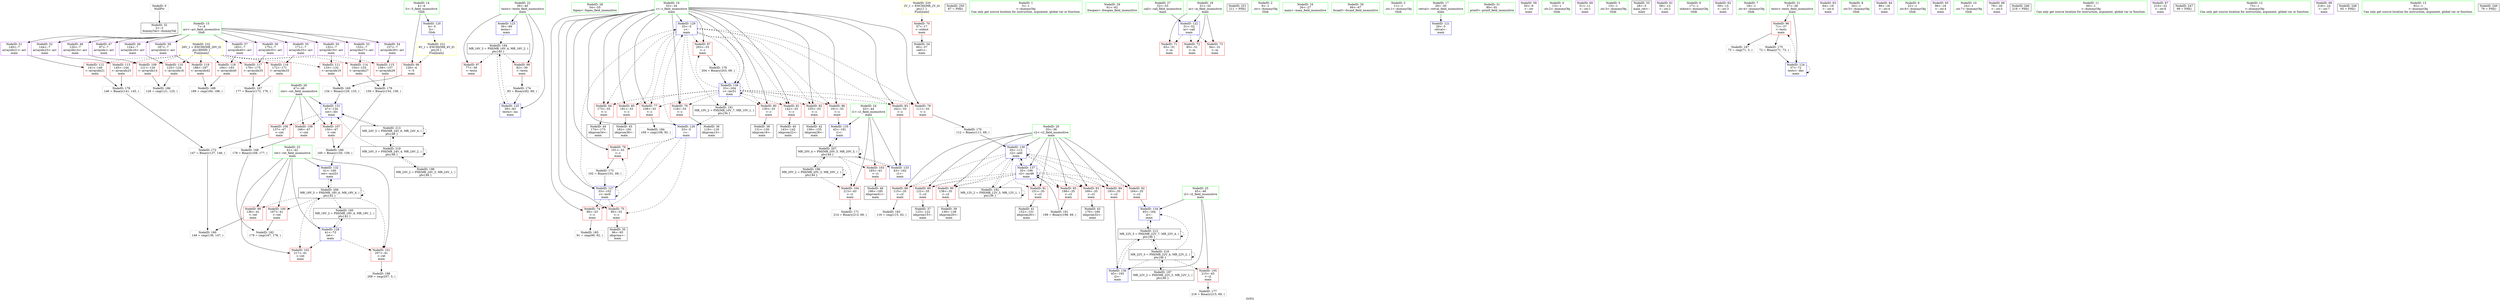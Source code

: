 digraph "SVFG" {
	label="SVFG";

	Node0x56402a0f8790 [shape=record,color=grey,label="{NodeID: 0\nNullPtr}"];
	Node0x56402a0f8790 -> Node0x56402a1190f0[style=solid];
	Node0x56402a123130 [shape=record,color=grey,label="{NodeID: 180\n160 = Binary(150, 159, )\n}"];
	Node0x56402a123130 -> Node0x56402a1202d0[style=solid];
	Node0x56402a119ef0 [shape=record,color=red,label="{NodeID: 97\n77\<--39\n\<--testn\nmain\n}"];
	Node0x56402a1186a0 [shape=record,color=green,label="{NodeID: 14\n4\<--6\nS\<--S_field_insensitive\nGlob }"];
	Node0x56402a1186a0 -> Node0x56402a11bf50[style=solid];
	Node0x56402a1186a0 -> Node0x56402a11f8e0[style=solid];
	Node0x56402a11e350 [shape=record,color=black,label="{NodeID: 194\nMR_16V_3 = PHI(MR_16V_4, MR_16V_2, )\npts\{40 \}\n}"];
	Node0x56402a11e350 -> Node0x56402a119ef0[style=dashed];
	Node0x56402a11e350 -> Node0x56402a119fc0[style=dashed];
	Node0x56402a11e350 -> Node0x56402a11fd20[style=dashed];
	Node0x56402a11aa50 [shape=record,color=red,label="{NodeID: 111\n133\<--132\n\<--arrayidx19\nmain\n}"];
	Node0x56402a11aa50 -> Node0x56402a1220b0[style=solid];
	Node0x56402a118d30 [shape=record,color=green,label="{NodeID: 28\n54\<--55\nfopen\<--fopen_field_insensitive\n}"];
	Node0x56402a11fd20 [shape=record,color=blue,label="{NodeID: 125\n39\<--83\ntestn\<--inc\nmain\n}"];
	Node0x56402a11fd20 -> Node0x56402a11e350[style=dashed];
	Node0x56402a119940 [shape=record,color=black,label="{NodeID: 42\n156\<--155\nidxprom28\<--\nmain\n}"];
	Node0x56402a11b4c0 [shape=record,color=purple,label="{NodeID: 56\n175\<--7\narrayidx35\<--arr\nmain\n}"];
	Node0x56402a11b4c0 -> Node0x56402a11f670[style=solid];
	Node0x56402a11c020 [shape=record,color=red,label="{NodeID: 70\n57\<--17\n\<--stdout\nmain\n}"];
	Node0x56402a11c020 -> Node0x56402a1192c0[style=solid];
	Node0x56402a1424e0 [shape=record,color=black,label="{NodeID: 250\n87 = PHI()\n}"];
	Node0x56402a121db0 [shape=record,color=grey,label="{NodeID: 167\n177 = Binary(172, 176, )\n}"];
	Node0x56402a121db0 -> Node0x56402a121f30[style=solid];
	Node0x56402a11cb80 [shape=record,color=red,label="{NodeID: 84\n173\<--33\n\<--c\nmain\n}"];
	Node0x56402a11cb80 -> Node0x56402a119ae0[style=solid];
	Node0x56402a0f8bb0 [shape=record,color=green,label="{NodeID: 1\n5\<--1\n\<--dummyObj\nCan only get source location for instruction, argument, global var or function.}"];
	Node0x56402a1232b0 [shape=record,color=grey,label="{NodeID: 181\n199 = Binary(198, 69, )\n}"];
	Node0x56402a1232b0 -> Node0x56402a1206e0[style=solid];
	Node0x56402a119fc0 [shape=record,color=red,label="{NodeID: 98\n82\<--39\n\<--testn\nmain\n}"];
	Node0x56402a119fc0 -> Node0x56402a122830[style=solid];
	Node0x56402a0f8930 [shape=record,color=green,label="{NodeID: 15\n7\<--8\narr\<--arr_field_insensitive\nGlob }"];
	Node0x56402a0f8930 -> Node0x56402a119d50[style=solid];
	Node0x56402a0f8930 -> Node0x56402a11ae40[style=solid];
	Node0x56402a0f8930 -> Node0x56402a11af10[style=solid];
	Node0x56402a0f8930 -> Node0x56402a11afe0[style=solid];
	Node0x56402a0f8930 -> Node0x56402a11b0b0[style=solid];
	Node0x56402a0f8930 -> Node0x56402a11b180[style=solid];
	Node0x56402a0f8930 -> Node0x56402a11b250[style=solid];
	Node0x56402a0f8930 -> Node0x56402a11b320[style=solid];
	Node0x56402a0f8930 -> Node0x56402a11b3f0[style=solid];
	Node0x56402a0f8930 -> Node0x56402a11b4c0[style=solid];
	Node0x56402a0f8930 -> Node0x56402a11b590[style=solid];
	Node0x56402a0f8930 -> Node0x56402a11b660[style=solid];
	Node0x56402a11e440 [shape=record,color=black,label="{NodeID: 195\nMR_18V_2 = PHI(MR_18V_4, MR_18V_1, )\npts\{42 \}\n}"];
	Node0x56402a11e440 -> Node0x56402a11ff90[style=dashed];
	Node0x56402a11ab20 [shape=record,color=red,label="{NodeID: 112\n141\<--140\n\<--arrayidx21\nmain\n}"];
	Node0x56402a11ab20 -> Node0x56402a122e30[style=solid];
	Node0x56402a118df0 [shape=record,color=green,label="{NodeID: 29\n61\<--62\nfreopen\<--freopen_field_insensitive\n}"];
	Node0x56402a11fdf0 [shape=record,color=blue,label="{NodeID: 126\n33\<--5\nc\<--\nmain\n}"];
	Node0x56402a11fdf0 -> Node0x56402a11c360[style=dashed];
	Node0x56402a11fdf0 -> Node0x56402a11c430[style=dashed];
	Node0x56402a11fdf0 -> Node0x56402a11c500[style=dashed];
	Node0x56402a11fdf0 -> Node0x56402a11fec0[style=dashed];
	Node0x56402a11fdf0 -> Node0x56402a120060[style=dashed];
	Node0x56402a119a10 [shape=record,color=black,label="{NodeID: 43\n170\<--169\nidxprom32\<--\nmain\n}"];
	Node0x56402a11b590 [shape=record,color=purple,label="{NodeID: 57\n183\<--7\narrayidx40\<--arr\nmain\n}"];
	Node0x56402a11b590 -> Node0x56402a11f740[style=solid];
	Node0x56402a11c0f0 [shape=record,color=red,label="{NodeID: 71\n63\<--31\n\<--in\nmain\n}"];
	Node0x56402a1425e0 [shape=record,color=black,label="{NodeID: 251\n211 = PHI()\n}"];
	Node0x56402a121f30 [shape=record,color=grey,label="{NodeID: 168\n178 = Binary(168, 177, )\n}"];
	Node0x56402a121f30 -> Node0x56402a123430[style=solid];
	Node0x56402a11cc50 [shape=record,color=red,label="{NodeID: 85\n181\<--33\n\<--c\nmain\n}"];
	Node0x56402a11cc50 -> Node0x56402a119bb0[style=solid];
	Node0x56402a0f8c70 [shape=record,color=green,label="{NodeID: 2\n9\<--1\n.str\<--dummyObj\nGlob }"];
	Node0x56402a123430 [shape=record,color=grey,label="{NodeID: 182\n179 = cmp(167, 178, )\n}"];
	Node0x56402a11a090 [shape=record,color=red,label="{NodeID: 99\n136\<--41\n\<--ret\nmain\n}"];
	Node0x56402a11a090 -> Node0x56402a124030[style=solid];
	Node0x56402a0f89f0 [shape=record,color=green,label="{NodeID: 16\n26\<--27\nmain\<--main_field_insensitive\n}"];
	Node0x56402a12ce50 [shape=record,color=black,label="{NodeID: 196\nMR_20V_2 = PHI(MR_20V_3, MR_20V_1, )\npts\{44 \}\n}"];
	Node0x56402a12ce50 -> Node0x56402a11a4a0[style=dashed];
	Node0x56402a12ce50 -> Node0x56402a12ce50[style=dashed];
	Node0x56402a12ce50 -> Node0x56402a130550[style=dashed];
	Node0x56402a11abf0 [shape=record,color=red,label="{NodeID: 113\n145\<--144\n\<--arrayidx23\nmain\n}"];
	Node0x56402a11abf0 -> Node0x56402a122e30[style=solid];
	Node0x56402a118ef0 [shape=record,color=green,label="{NodeID: 30\n66\<--67\nfscanf\<--fscanf_field_insensitive\n}"];
	Node0x56402a11fec0 [shape=record,color=blue,label="{NodeID: 127\n33\<--102\nc\<--inc6\nmain\n}"];
	Node0x56402a11fec0 -> Node0x56402a11c360[style=dashed];
	Node0x56402a11fec0 -> Node0x56402a11c430[style=dashed];
	Node0x56402a11fec0 -> Node0x56402a11c500[style=dashed];
	Node0x56402a11fec0 -> Node0x56402a11fec0[style=dashed];
	Node0x56402a11fec0 -> Node0x56402a120060[style=dashed];
	Node0x56402a119ae0 [shape=record,color=black,label="{NodeID: 44\n174\<--173\nidxprom34\<--\nmain\n}"];
	Node0x56402a11b660 [shape=record,color=purple,label="{NodeID: 58\n187\<--7\narrayidx42\<--arr\nmain\n}"];
	Node0x56402a11b660 -> Node0x56402a11f810[style=solid];
	Node0x56402a11c1c0 [shape=record,color=red,label="{NodeID: 72\n85\<--31\n\<--in\nmain\n}"];
	Node0x56402a1220b0 [shape=record,color=grey,label="{NodeID: 169\n134 = Binary(129, 133, )\n}"];
	Node0x56402a1220b0 -> Node0x56402a120200[style=solid];
	Node0x56402a11cd20 [shape=record,color=red,label="{NodeID: 86\n191\<--33\n\<--c\nmain\n}"];
	Node0x56402a11cd20 -> Node0x56402a120540[style=solid];
	Node0x56402a118260 [shape=record,color=green,label="{NodeID: 3\n11\<--1\n.str.1\<--dummyObj\nGlob }"];
	Node0x56402a1235b0 [shape=record,color=grey,label="{NodeID: 183\n116 = cmp(115, 92, )\n}"];
	Node0x56402a11a160 [shape=record,color=red,label="{NodeID: 100\n167\<--41\n\<--ret\nmain\n}"];
	Node0x56402a11a160 -> Node0x56402a123430[style=solid];
	Node0x56402a0f8af0 [shape=record,color=green,label="{NodeID: 17\n29\<--30\nretval\<--retval_field_insensitive\nmain\n}"];
	Node0x56402a0f8af0 -> Node0x56402a11f9e0[style=solid];
	Node0x56402a12d350 [shape=record,color=black,label="{NodeID: 197\nMR_22V_2 = PHI(MR_22V_3, MR_22V_1, )\npts\{46 \}\n}"];
	Node0x56402a12d350 -> Node0x56402a133c50[style=dashed];
	Node0x56402a11acc0 [shape=record,color=red,label="{NodeID: 114\n154\<--153\n\<--arrayidx27\nmain\n}"];
	Node0x56402a11acc0 -> Node0x56402a122fb0[style=solid];
	Node0x56402a118ff0 [shape=record,color=green,label="{NodeID: 31\n80\<--81\nprintf\<--printf_field_insensitive\n}"];
	Node0x56402a11ff90 [shape=record,color=blue,label="{NodeID: 128\n41\<--73\nret\<--\nmain\n}"];
	Node0x56402a11ff90 -> Node0x56402a11a230[style=dashed];
	Node0x56402a11ff90 -> Node0x56402a11a300[style=dashed];
	Node0x56402a11ff90 -> Node0x56402a11e440[style=dashed];
	Node0x56402a11ff90 -> Node0x56402a130050[style=dashed];
	Node0x56402a119bb0 [shape=record,color=black,label="{NodeID: 45\n182\<--181\nidxprom39\<--\nmain\n}"];
	Node0x56402a11b730 [shape=record,color=purple,label="{NodeID: 59\n50\<--9\n\<--.str\nmain\n}"];
	Node0x56402a11c290 [shape=record,color=red,label="{NodeID: 73\n94\<--31\n\<--in\nmain\n}"];
	Node0x56402a122230 [shape=record,color=grey,label="{NodeID: 170\n112 = Binary(111, 69, )\n}"];
	Node0x56402a122230 -> Node0x56402a120130[style=solid];
	Node0x56402a11cdf0 [shape=record,color=red,label="{NodeID: 87\n203\<--33\n\<--c\nmain\n}"];
	Node0x56402a11cdf0 -> Node0x56402a122b30[style=solid];
	Node0x56402a1182f0 [shape=record,color=green,label="{NodeID: 4\n13\<--1\n.str.2\<--dummyObj\nGlob }"];
	Node0x56402a123730 [shape=record,color=grey,label="{NodeID: 184\n109 = cmp(108, 92, )\n}"];
	Node0x56402a11a230 [shape=record,color=red,label="{NodeID: 101\n207\<--41\n\<--ret\nmain\n}"];
	Node0x56402a11a230 -> Node0x56402a123d30[style=solid];
	Node0x56402a0f8f70 [shape=record,color=green,label="{NodeID: 18\n31\<--32\nin\<--in_field_insensitive\nmain\n}"];
	Node0x56402a0f8f70 -> Node0x56402a11c0f0[style=solid];
	Node0x56402a0f8f70 -> Node0x56402a11c1c0[style=solid];
	Node0x56402a0f8f70 -> Node0x56402a11c290[style=solid];
	Node0x56402a0f8f70 -> Node0x56402a11fab0[style=solid];
	Node0x56402a12d850 [shape=record,color=black,label="{NodeID: 198\nMR_24V_2 = PHI(MR_24V_3, MR_24V_1, )\npts\{48 \}\n}"];
	Node0x56402a12d850 -> Node0x56402a134150[style=dashed];
	Node0x56402a11ad90 [shape=record,color=red,label="{NodeID: 115\n158\<--157\n\<--arrayidx29\nmain\n}"];
	Node0x56402a11ad90 -> Node0x56402a122fb0[style=solid];
	Node0x56402a1190f0 [shape=record,color=black,label="{NodeID: 32\n2\<--3\ndummyVal\<--dummyVal\n}"];
	Node0x56402a131e50 [shape=record,color=black,label="{NodeID: 212\nMR_22V_5 = PHI(MR_22V_7, MR_22V_4, )\npts\{46 \}\n}"];
	Node0x56402a131e50 -> Node0x56402a120470[style=dashed];
	Node0x56402a131e50 -> Node0x56402a120610[style=dashed];
	Node0x56402a131e50 -> Node0x56402a131e50[style=dashed];
	Node0x56402a131e50 -> Node0x56402a133c50[style=dashed];
	Node0x56402a120060 [shape=record,color=blue,label="{NodeID: 129\n33\<--5\nc\<--\nmain\n}"];
	Node0x56402a120060 -> Node0x56402a11c5d0[style=dashed];
	Node0x56402a120060 -> Node0x56402a11c6a0[style=dashed];
	Node0x56402a120060 -> Node0x56402a11c770[style=dashed];
	Node0x56402a120060 -> Node0x56402a11c840[style=dashed];
	Node0x56402a120060 -> Node0x56402a11c910[style=dashed];
	Node0x56402a120060 -> Node0x56402a11c9e0[style=dashed];
	Node0x56402a120060 -> Node0x56402a11cab0[style=dashed];
	Node0x56402a120060 -> Node0x56402a11cb80[style=dashed];
	Node0x56402a120060 -> Node0x56402a11cc50[style=dashed];
	Node0x56402a120060 -> Node0x56402a11cd20[style=dashed];
	Node0x56402a120060 -> Node0x56402a11cdf0[style=dashed];
	Node0x56402a120060 -> Node0x56402a1207b0[style=dashed];
	Node0x56402a120060 -> Node0x56402a12a530[style=dashed];
	Node0x56402a119c80 [shape=record,color=black,label="{NodeID: 46\n186\<--185\nidxprom41\<--\nmain\n}"];
	Node0x56402a11b800 [shape=record,color=purple,label="{NodeID: 60\n51\<--11\n\<--.str.1\nmain\n}"];
	Node0x56402a11c360 [shape=record,color=red,label="{NodeID: 74\n90\<--33\n\<--c\nmain\n}"];
	Node0x56402a11c360 -> Node0x56402a1238b0[style=solid];
	Node0x56402a1223b0 [shape=record,color=grey,label="{NodeID: 171\n214 = Binary(213, 69, )\n}"];
	Node0x56402a11cec0 [shape=record,color=red,label="{NodeID: 88\n115\<--35\n\<--c2\nmain\n}"];
	Node0x56402a11cec0 -> Node0x56402a1235b0[style=solid];
	Node0x56402a0f9260 [shape=record,color=green,label="{NodeID: 5\n15\<--1\n.str.3\<--dummyObj\nGlob }"];
	Node0x56402a1238b0 [shape=record,color=grey,label="{NodeID: 185\n91 = cmp(90, 92, )\n}"];
	Node0x56402a11a300 [shape=record,color=red,label="{NodeID: 102\n217\<--41\n\<--ret\nmain\n}"];
	Node0x56402a0f9040 [shape=record,color=green,label="{NodeID: 19\n33\<--34\nc\<--c_field_insensitive\nmain\n}"];
	Node0x56402a0f9040 -> Node0x56402a11c360[style=solid];
	Node0x56402a0f9040 -> Node0x56402a11c430[style=solid];
	Node0x56402a0f9040 -> Node0x56402a11c500[style=solid];
	Node0x56402a0f9040 -> Node0x56402a11c5d0[style=solid];
	Node0x56402a0f9040 -> Node0x56402a11c6a0[style=solid];
	Node0x56402a0f9040 -> Node0x56402a11c770[style=solid];
	Node0x56402a0f9040 -> Node0x56402a11c840[style=solid];
	Node0x56402a0f9040 -> Node0x56402a11c910[style=solid];
	Node0x56402a0f9040 -> Node0x56402a11c9e0[style=solid];
	Node0x56402a0f9040 -> Node0x56402a11cab0[style=solid];
	Node0x56402a0f9040 -> Node0x56402a11cb80[style=solid];
	Node0x56402a0f9040 -> Node0x56402a11cc50[style=solid];
	Node0x56402a0f9040 -> Node0x56402a11cd20[style=solid];
	Node0x56402a0f9040 -> Node0x56402a11cdf0[style=solid];
	Node0x56402a0f9040 -> Node0x56402a11fdf0[style=solid];
	Node0x56402a0f9040 -> Node0x56402a11fec0[style=solid];
	Node0x56402a0f9040 -> Node0x56402a120060[style=solid];
	Node0x56402a0f9040 -> Node0x56402a1207b0[style=solid];
	Node0x56402a11f5a0 [shape=record,color=red,label="{NodeID: 116\n172\<--171\n\<--arrayidx33\nmain\n}"];
	Node0x56402a11f5a0 -> Node0x56402a121db0[style=solid];
	Node0x56402a1191f0 [shape=record,color=black,label="{NodeID: 33\n28\<--5\nmain_ret\<--\nmain\n}"];
	Node0x56402a132350 [shape=record,color=black,label="{NodeID: 213\nMR_24V_5 = PHI(MR_24V_6, MR_24V_4, )\npts\{48 \}\n}"];
	Node0x56402a132350 -> Node0x56402a120200[style=dashed];
	Node0x56402a132350 -> Node0x56402a132350[style=dashed];
	Node0x56402a132350 -> Node0x56402a134150[style=dashed];
	Node0x56402a120130 [shape=record,color=blue,label="{NodeID: 130\n35\<--112\nc2\<--add\nmain\n}"];
	Node0x56402a120130 -> Node0x56402a11cec0[style=dashed];
	Node0x56402a120130 -> Node0x56402a11cf90[style=dashed];
	Node0x56402a120130 -> Node0x56402a11d060[style=dashed];
	Node0x56402a120130 -> Node0x56402a11d130[style=dashed];
	Node0x56402a120130 -> Node0x56402a11d200[style=dashed];
	Node0x56402a120130 -> Node0x56402a11d2d0[style=dashed];
	Node0x56402a120130 -> Node0x56402a11d3a0[style=dashed];
	Node0x56402a120130 -> Node0x56402a11d470[style=dashed];
	Node0x56402a120130 -> Node0x56402a120130[style=dashed];
	Node0x56402a120130 -> Node0x56402a1206e0[style=dashed];
	Node0x56402a120130 -> Node0x56402a11d950[style=dashed];
	Node0x56402a119d50 [shape=record,color=purple,label="{NodeID: 47\n97\<--7\narrayidx\<--arr\nmain\n}"];
	Node0x56402a11b8d0 [shape=record,color=purple,label="{NodeID: 61\n58\<--13\n\<--.str.2\nmain\n}"];
	Node0x56402a11c430 [shape=record,color=red,label="{NodeID: 75\n95\<--33\n\<--c\nmain\n}"];
	Node0x56402a11c430 -> Node0x56402a119390[style=solid];
	Node0x56402a122530 [shape=record,color=grey,label="{NodeID: 172\n147 = Binary(137, 146, )\n}"];
	Node0x56402a122530 -> Node0x56402a124030[style=solid];
	Node0x56402a11cf90 [shape=record,color=red,label="{NodeID: 89\n122\<--35\n\<--c2\nmain\n}"];
	Node0x56402a11cf90 -> Node0x56402a119530[style=solid];
	Node0x56402a0f92f0 [shape=record,color=green,label="{NodeID: 6\n17\<--1\nstdout\<--dummyObj\nGlob }"];
	Node0x56402a123a30 [shape=record,color=grey,label="{NodeID: 186\n126 = cmp(121, 125, )\n}"];
	Node0x56402a11a3d0 [shape=record,color=red,label="{NodeID: 103\n185\<--43\n\<--i1\nmain\n}"];
	Node0x56402a11a3d0 -> Node0x56402a119c80[style=solid];
	Node0x56402a0f9110 [shape=record,color=green,label="{NodeID: 20\n35\<--36\nc2\<--c2_field_insensitive\nmain\n}"];
	Node0x56402a0f9110 -> Node0x56402a11cec0[style=solid];
	Node0x56402a0f9110 -> Node0x56402a11cf90[style=solid];
	Node0x56402a0f9110 -> Node0x56402a11d060[style=solid];
	Node0x56402a0f9110 -> Node0x56402a11d130[style=solid];
	Node0x56402a0f9110 -> Node0x56402a11d200[style=solid];
	Node0x56402a0f9110 -> Node0x56402a11d2d0[style=solid];
	Node0x56402a0f9110 -> Node0x56402a11d3a0[style=solid];
	Node0x56402a0f9110 -> Node0x56402a11d470[style=solid];
	Node0x56402a0f9110 -> Node0x56402a120130[style=solid];
	Node0x56402a0f9110 -> Node0x56402a1206e0[style=solid];
	Node0x56402a11f670 [shape=record,color=red,label="{NodeID: 117\n176\<--175\n\<--arrayidx35\nmain\n}"];
	Node0x56402a11f670 -> Node0x56402a121db0[style=solid];
	Node0x56402a1192c0 [shape=record,color=black,label="{NodeID: 34\n60\<--57\ncall1\<--\nmain\n}"];
	Node0x56402a120200 [shape=record,color=blue,label="{NodeID: 131\n47\<--134\ncnt\<--div\nmain\n}"];
	Node0x56402a120200 -> Node0x56402a11a640[style=dashed];
	Node0x56402a120200 -> Node0x56402a11a710[style=dashed];
	Node0x56402a120200 -> Node0x56402a11a7e0[style=dashed];
	Node0x56402a120200 -> Node0x56402a132350[style=dashed];
	Node0x56402a11ae40 [shape=record,color=purple,label="{NodeID: 48\n120\<--7\narrayidx14\<--arr\nmain\n}"];
	Node0x56402a11ae40 -> Node0x56402a11a8b0[style=solid];
	Node0x56402a11b9a0 [shape=record,color=purple,label="{NodeID: 62\n59\<--15\n\<--.str.3\nmain\n}"];
	Node0x56402a11c500 [shape=record,color=red,label="{NodeID: 76\n101\<--33\n\<--c\nmain\n}"];
	Node0x56402a11c500 -> Node0x56402a1226b0[style=solid];
	Node0x56402a1226b0 [shape=record,color=grey,label="{NodeID: 173\n102 = Binary(101, 69, )\n}"];
	Node0x56402a1226b0 -> Node0x56402a11fec0[style=solid];
	Node0x56402a11d060 [shape=record,color=red,label="{NodeID: 90\n138\<--35\n\<--c2\nmain\n}"];
	Node0x56402a11d060 -> Node0x56402a1196d0[style=solid];
	Node0x56402a0fbac0 [shape=record,color=green,label="{NodeID: 7\n18\<--1\n.str.4\<--dummyObj\nGlob }"];
	Node0x56402a123bb0 [shape=record,color=grey,label="{NodeID: 187\n75 = cmp(71, 5, )\n}"];
	Node0x56402a11a4a0 [shape=record,color=red,label="{NodeID: 104\n213\<--43\n\<--i1\nmain\n}"];
	Node0x56402a11a4a0 -> Node0x56402a1223b0[style=solid];
	Node0x56402a0fc670 [shape=record,color=green,label="{NodeID: 21\n37\<--38\ntests\<--tests_field_insensitive\nmain\n}"];
	Node0x56402a0fc670 -> Node0x56402a119e20[style=solid];
	Node0x56402a0fc670 -> Node0x56402a11fc50[style=solid];
	Node0x56402a11f740 [shape=record,color=red,label="{NodeID: 118\n184\<--183\n\<--arrayidx40\nmain\n}"];
	Node0x56402a11f740 -> Node0x56402a123eb0[style=solid];
	Node0x56402a119390 [shape=record,color=black,label="{NodeID: 35\n96\<--95\nidxprom\<--\nmain\n}"];
	Node0x56402a1202d0 [shape=record,color=blue,label="{NodeID: 132\n41\<--160\nret\<--mul31\nmain\n}"];
	Node0x56402a1202d0 -> Node0x56402a130050[style=dashed];
	Node0x56402a11af10 [shape=record,color=purple,label="{NodeID: 49\n124\<--7\narrayidx16\<--arr\nmain\n}"];
	Node0x56402a11af10 -> Node0x56402a11a980[style=solid];
	Node0x56402a11ba70 [shape=record,color=purple,label="{NodeID: 63\n64\<--18\n\<--.str.4\nmain\n}"];
	Node0x56402a11c5d0 [shape=record,color=red,label="{NodeID: 77\n108\<--33\n\<--c\nmain\n}"];
	Node0x56402a11c5d0 -> Node0x56402a123730[style=solid];
	Node0x56402a122830 [shape=record,color=grey,label="{NodeID: 174\n83 = Binary(82, 69, )\n}"];
	Node0x56402a122830 -> Node0x56402a11fd20[style=solid];
	Node0x56402a11d130 [shape=record,color=red,label="{NodeID: 91\n151\<--35\n\<--c2\nmain\n}"];
	Node0x56402a11d130 -> Node0x56402a119870[style=solid];
	Node0x56402a0fbb50 [shape=record,color=green,label="{NodeID: 8\n20\<--1\n.str.5\<--dummyObj\nGlob }"];
	Node0x56402a123d30 [shape=record,color=grey,label="{NodeID: 188\n208 = cmp(207, 5, )\n}"];
	Node0x56402a11a570 [shape=record,color=red,label="{NodeID: 105\n215\<--45\n\<--i2\nmain\n}"];
	Node0x56402a11a570 -> Node0x56402a122cb0[style=solid];
	Node0x56402a0fc740 [shape=record,color=green,label="{NodeID: 22\n39\<--40\ntestn\<--testn_field_insensitive\nmain\n}"];
	Node0x56402a0fc740 -> Node0x56402a119ef0[style=solid];
	Node0x56402a0fc740 -> Node0x56402a119fc0[style=solid];
	Node0x56402a0fc740 -> Node0x56402a11fb80[style=solid];
	Node0x56402a0fc740 -> Node0x56402a11fd20[style=solid];
	Node0x56402a11f810 [shape=record,color=red,label="{NodeID: 119\n188\<--187\n\<--arrayidx42\nmain\n}"];
	Node0x56402a11f810 -> Node0x56402a123eb0[style=solid];
	Node0x56402a119460 [shape=record,color=black,label="{NodeID: 36\n119\<--118\nidxprom13\<--\nmain\n}"];
	Node0x56402a1203a0 [shape=record,color=blue,label="{NodeID: 133\n43\<--162\ni1\<--\nmain\n}"];
	Node0x56402a1203a0 -> Node0x56402a130550[style=dashed];
	Node0x56402a11afe0 [shape=record,color=purple,label="{NodeID: 50\n132\<--7\narrayidx19\<--arr\nmain\n}"];
	Node0x56402a11afe0 -> Node0x56402a11aa50[style=solid];
	Node0x56402a11bb40 [shape=record,color=purple,label="{NodeID: 64\n86\<--18\n\<--.str.4\nmain\n}"];
	Node0x56402a11c6a0 [shape=record,color=red,label="{NodeID: 78\n111\<--33\n\<--c\nmain\n}"];
	Node0x56402a11c6a0 -> Node0x56402a122230[style=solid];
	Node0x56402a1229b0 [shape=record,color=grey,label="{NodeID: 175\n72 = Binary(71, 73, )\n}"];
	Node0x56402a1229b0 -> Node0x56402a11fc50[style=solid];
	Node0x56402a11d200 [shape=record,color=red,label="{NodeID: 92\n164\<--35\n\<--c2\nmain\n}"];
	Node0x56402a11d200 -> Node0x56402a120470[style=solid];
	Node0x56402a0fbca0 [shape=record,color=green,label="{NodeID: 9\n22\<--1\n.str.6\<--dummyObj\nGlob }"];
	Node0x56402a123eb0 [shape=record,color=grey,label="{NodeID: 189\n189 = cmp(184, 188, )\n}"];
	Node0x56402a11a640 [shape=record,color=red,label="{NodeID: 106\n137\<--47\n\<--cnt\nmain\n}"];
	Node0x56402a11a640 -> Node0x56402a122530[style=solid];
	Node0x56402a0fc810 [shape=record,color=green,label="{NodeID: 23\n41\<--42\nret\<--ret_field_insensitive\nmain\n}"];
	Node0x56402a0fc810 -> Node0x56402a11a090[style=solid];
	Node0x56402a0fc810 -> Node0x56402a11a160[style=solid];
	Node0x56402a0fc810 -> Node0x56402a11a230[style=solid];
	Node0x56402a0fc810 -> Node0x56402a11a300[style=solid];
	Node0x56402a0fc810 -> Node0x56402a11ff90[style=solid];
	Node0x56402a0fc810 -> Node0x56402a1202d0[style=solid];
	Node0x56402a11f8e0 [shape=record,color=blue,label="{NodeID: 120\n4\<--5\nS\<--\nGlob }"];
	Node0x56402a11f8e0 -> Node0x56402a135980[style=dashed];
	Node0x56402a119530 [shape=record,color=black,label="{NodeID: 37\n123\<--122\nidxprom15\<--\nmain\n}"];
	Node0x56402a120470 [shape=record,color=blue,label="{NodeID: 134\n45\<--164\ni2\<--\nmain\n}"];
	Node0x56402a120470 -> Node0x56402a131e50[style=dashed];
	Node0x56402a11b0b0 [shape=record,color=purple,label="{NodeID: 51\n140\<--7\narrayidx21\<--arr\nmain\n}"];
	Node0x56402a11b0b0 -> Node0x56402a11ab20[style=solid];
	Node0x56402a11bc10 [shape=record,color=purple,label="{NodeID: 65\n98\<--18\n\<--.str.4\nmain\n}"];
	Node0x56402a11c770 [shape=record,color=red,label="{NodeID: 79\n118\<--33\n\<--c\nmain\n}"];
	Node0x56402a11c770 -> Node0x56402a119460[style=solid];
	Node0x56402a122b30 [shape=record,color=grey,label="{NodeID: 176\n204 = Binary(203, 69, )\n}"];
	Node0x56402a122b30 -> Node0x56402a1207b0[style=solid];
	Node0x56402a11d2d0 [shape=record,color=red,label="{NodeID: 93\n169\<--35\n\<--c2\nmain\n}"];
	Node0x56402a11d2d0 -> Node0x56402a119a10[style=solid];
	Node0x56402a0fbd70 [shape=record,color=green,label="{NodeID: 10\n24\<--1\n.str.7\<--dummyObj\nGlob }"];
	Node0x56402a124030 [shape=record,color=grey,label="{NodeID: 190\n148 = cmp(136, 147, )\n}"];
	Node0x56402a11a710 [shape=record,color=red,label="{NodeID: 107\n150\<--47\n\<--cnt\nmain\n}"];
	Node0x56402a11a710 -> Node0x56402a123130[style=solid];
	Node0x56402a0fc8e0 [shape=record,color=green,label="{NodeID: 24\n43\<--44\ni1\<--i1_field_insensitive\nmain\n}"];
	Node0x56402a0fc8e0 -> Node0x56402a11a3d0[style=solid];
	Node0x56402a0fc8e0 -> Node0x56402a11a4a0[style=solid];
	Node0x56402a0fc8e0 -> Node0x56402a1203a0[style=solid];
	Node0x56402a0fc8e0 -> Node0x56402a120540[style=solid];
	Node0x56402a11f9e0 [shape=record,color=blue,label="{NodeID: 121\n29\<--5\nretval\<--\nmain\n}"];
	Node0x56402a119600 [shape=record,color=black,label="{NodeID: 38\n131\<--130\nidxprom18\<--\nmain\n}"];
	Node0x56402a133c50 [shape=record,color=black,label="{NodeID: 218\nMR_22V_3 = PHI(MR_22V_4, MR_22V_2, )\npts\{46 \}\n}"];
	Node0x56402a133c50 -> Node0x56402a11a570[style=dashed];
	Node0x56402a133c50 -> Node0x56402a120470[style=dashed];
	Node0x56402a133c50 -> Node0x56402a120610[style=dashed];
	Node0x56402a133c50 -> Node0x56402a12d350[style=dashed];
	Node0x56402a133c50 -> Node0x56402a131e50[style=dashed];
	Node0x56402a133c50 -> Node0x56402a133c50[style=dashed];
	Node0x56402a120540 [shape=record,color=blue,label="{NodeID: 135\n43\<--191\ni1\<--\nmain\n}"];
	Node0x56402a120540 -> Node0x56402a130550[style=dashed];
	Node0x56402a11b180 [shape=record,color=purple,label="{NodeID: 52\n144\<--7\narrayidx23\<--arr\nmain\n}"];
	Node0x56402a11b180 -> Node0x56402a11abf0[style=solid];
	Node0x56402a136320 [shape=record,color=yellow,style=double,label="{NodeID: 232\n26V_1 = ENCHI(MR_26V_0)\npts\{80000 \}\nFun[main]}"];
	Node0x56402a136320 -> Node0x56402a11a8b0[style=dashed];
	Node0x56402a136320 -> Node0x56402a11a980[style=dashed];
	Node0x56402a136320 -> Node0x56402a11aa50[style=dashed];
	Node0x56402a136320 -> Node0x56402a11ab20[style=dashed];
	Node0x56402a136320 -> Node0x56402a11abf0[style=dashed];
	Node0x56402a136320 -> Node0x56402a11acc0[style=dashed];
	Node0x56402a136320 -> Node0x56402a11ad90[style=dashed];
	Node0x56402a136320 -> Node0x56402a11f5a0[style=dashed];
	Node0x56402a136320 -> Node0x56402a11f670[style=dashed];
	Node0x56402a136320 -> Node0x56402a11f740[style=dashed];
	Node0x56402a136320 -> Node0x56402a11f810[style=dashed];
	Node0x56402a11bce0 [shape=record,color=purple,label="{NodeID: 66\n78\<--20\n\<--.str.5\nmain\n}"];
	Node0x56402a141cf0 [shape=record,color=black,label="{NodeID: 246\n219 = PHI()\n}"];
	Node0x56402a11c840 [shape=record,color=red,label="{NodeID: 80\n130\<--33\n\<--c\nmain\n}"];
	Node0x56402a11c840 -> Node0x56402a119600[style=solid];
	Node0x56402a122cb0 [shape=record,color=grey,label="{NodeID: 177\n216 = Binary(215, 69, )\n}"];
	Node0x56402a11d3a0 [shape=record,color=red,label="{NodeID: 94\n193\<--35\n\<--c2\nmain\n}"];
	Node0x56402a11d3a0 -> Node0x56402a120610[style=solid];
	Node0x56402a0f8d30 [shape=record,color=green,label="{NodeID: 11\n69\<--1\n\<--dummyObj\nCan only get source location for instruction, argument, global var or function.}"];
	Node0x56402a12a530 [shape=record,color=black,label="{NodeID: 191\nMR_10V_2 = PHI(MR_10V_7, MR_10V_1, )\npts\{34 \}\n}"];
	Node0x56402a12a530 -> Node0x56402a11fdf0[style=dashed];
	Node0x56402a11a7e0 [shape=record,color=red,label="{NodeID: 108\n168\<--47\n\<--cnt\nmain\n}"];
	Node0x56402a11a7e0 -> Node0x56402a121f30[style=solid];
	Node0x56402a118b80 [shape=record,color=green,label="{NodeID: 25\n45\<--46\ni2\<--i2_field_insensitive\nmain\n}"];
	Node0x56402a118b80 -> Node0x56402a11a570[style=solid];
	Node0x56402a118b80 -> Node0x56402a120470[style=solid];
	Node0x56402a118b80 -> Node0x56402a120610[style=solid];
	Node0x56402a11fab0 [shape=record,color=blue,label="{NodeID: 122\n31\<--52\nin\<--call\nmain\n}"];
	Node0x56402a11fab0 -> Node0x56402a11c0f0[style=dashed];
	Node0x56402a11fab0 -> Node0x56402a11c1c0[style=dashed];
	Node0x56402a11fab0 -> Node0x56402a11c290[style=dashed];
	Node0x56402a1196d0 [shape=record,color=black,label="{NodeID: 39\n139\<--138\nidxprom20\<--\nmain\n}"];
	Node0x56402a134150 [shape=record,color=black,label="{NodeID: 219\nMR_24V_3 = PHI(MR_24V_4, MR_24V_2, )\npts\{48 \}\n}"];
	Node0x56402a134150 -> Node0x56402a120200[style=dashed];
	Node0x56402a134150 -> Node0x56402a12d850[style=dashed];
	Node0x56402a134150 -> Node0x56402a132350[style=dashed];
	Node0x56402a134150 -> Node0x56402a134150[style=dashed];
	Node0x56402a120610 [shape=record,color=blue,label="{NodeID: 136\n45\<--193\ni2\<--\nmain\n}"];
	Node0x56402a120610 -> Node0x56402a131e50[style=dashed];
	Node0x56402a11b250 [shape=record,color=purple,label="{NodeID: 53\n153\<--7\narrayidx27\<--arr\nmain\n}"];
	Node0x56402a11b250 -> Node0x56402a11acc0[style=solid];
	Node0x56402a11bdb0 [shape=record,color=purple,label="{NodeID: 67\n210\<--22\n\<--.str.6\nmain\n}"];
	Node0x56402a141df0 [shape=record,color=black,label="{NodeID: 247\n99 = PHI()\n}"];
	Node0x56402a11c910 [shape=record,color=red,label="{NodeID: 81\n142\<--33\n\<--c\nmain\n}"];
	Node0x56402a11c910 -> Node0x56402a1197a0[style=solid];
	Node0x56402a122e30 [shape=record,color=grey,label="{NodeID: 178\n146 = Binary(141, 145, )\n}"];
	Node0x56402a122e30 -> Node0x56402a122530[style=solid];
	Node0x56402a11d470 [shape=record,color=red,label="{NodeID: 95\n198\<--35\n\<--c2\nmain\n}"];
	Node0x56402a11d470 -> Node0x56402a1232b0[style=solid];
	Node0x56402a0f8e00 [shape=record,color=green,label="{NodeID: 12\n73\<--1\n\<--dummyObj\nCan only get source location for instruction, argument, global var or function.}"];
	Node0x56402a11d950 [shape=record,color=black,label="{NodeID: 192\nMR_12V_2 = PHI(MR_12V_3, MR_12V_1, )\npts\{36 \}\n}"];
	Node0x56402a11d950 -> Node0x56402a120130[style=dashed];
	Node0x56402a11d950 -> Node0x56402a11d950[style=dashed];
	Node0x56402a11a8b0 [shape=record,color=red,label="{NodeID: 109\n121\<--120\n\<--arrayidx14\nmain\n}"];
	Node0x56402a11a8b0 -> Node0x56402a123a30[style=solid];
	Node0x56402a118c10 [shape=record,color=green,label="{NodeID: 26\n47\<--48\ncnt\<--cnt_field_insensitive\nmain\n}"];
	Node0x56402a118c10 -> Node0x56402a11a640[style=solid];
	Node0x56402a118c10 -> Node0x56402a11a710[style=solid];
	Node0x56402a118c10 -> Node0x56402a11a7e0[style=solid];
	Node0x56402a118c10 -> Node0x56402a120200[style=solid];
	Node0x56402a130050 [shape=record,color=black,label="{NodeID: 206\nMR_18V_5 = PHI(MR_18V_6, MR_18V_4, )\npts\{42 \}\n}"];
	Node0x56402a130050 -> Node0x56402a11a090[style=dashed];
	Node0x56402a130050 -> Node0x56402a11a160[style=dashed];
	Node0x56402a130050 -> Node0x56402a11a230[style=dashed];
	Node0x56402a130050 -> Node0x56402a11a300[style=dashed];
	Node0x56402a130050 -> Node0x56402a1202d0[style=dashed];
	Node0x56402a130050 -> Node0x56402a11e440[style=dashed];
	Node0x56402a130050 -> Node0x56402a130050[style=dashed];
	Node0x56402a11fb80 [shape=record,color=blue,label="{NodeID: 123\n39\<--69\ntestn\<--\nmain\n}"];
	Node0x56402a11fb80 -> Node0x56402a11e350[style=dashed];
	Node0x56402a1197a0 [shape=record,color=black,label="{NodeID: 40\n143\<--142\nidxprom22\<--\nmain\n}"];
	Node0x56402a134650 [shape=record,color=yellow,style=double,label="{NodeID: 220\n2V_1 = ENCHI(MR_2V_0)\npts\{1 \}\nFun[main]}"];
	Node0x56402a134650 -> Node0x56402a11c020[style=dashed];
	Node0x56402a1206e0 [shape=record,color=blue,label="{NodeID: 137\n35\<--199\nc2\<--inc48\nmain\n}"];
	Node0x56402a1206e0 -> Node0x56402a11cec0[style=dashed];
	Node0x56402a1206e0 -> Node0x56402a11cf90[style=dashed];
	Node0x56402a1206e0 -> Node0x56402a11d060[style=dashed];
	Node0x56402a1206e0 -> Node0x56402a11d130[style=dashed];
	Node0x56402a1206e0 -> Node0x56402a11d200[style=dashed];
	Node0x56402a1206e0 -> Node0x56402a11d2d0[style=dashed];
	Node0x56402a1206e0 -> Node0x56402a11d3a0[style=dashed];
	Node0x56402a1206e0 -> Node0x56402a11d470[style=dashed];
	Node0x56402a1206e0 -> Node0x56402a120130[style=dashed];
	Node0x56402a1206e0 -> Node0x56402a1206e0[style=dashed];
	Node0x56402a1206e0 -> Node0x56402a11d950[style=dashed];
	Node0x56402a11b320 [shape=record,color=purple,label="{NodeID: 54\n157\<--7\narrayidx29\<--arr\nmain\n}"];
	Node0x56402a11b320 -> Node0x56402a11ad90[style=solid];
	Node0x56402a11be80 [shape=record,color=purple,label="{NodeID: 68\n218\<--24\n\<--.str.7\nmain\n}"];
	Node0x56402a1422e0 [shape=record,color=black,label="{NodeID: 248\n65 = PHI()\n}"];
	Node0x56402a11c9e0 [shape=record,color=red,label="{NodeID: 82\n155\<--33\n\<--c\nmain\n}"];
	Node0x56402a11c9e0 -> Node0x56402a119940[style=solid];
	Node0x56402a122fb0 [shape=record,color=grey,label="{NodeID: 179\n159 = Binary(154, 158, )\n}"];
	Node0x56402a122fb0 -> Node0x56402a123130[style=solid];
	Node0x56402a119e20 [shape=record,color=red,label="{NodeID: 96\n71\<--37\n\<--tests\nmain\n}"];
	Node0x56402a119e20 -> Node0x56402a1229b0[style=solid];
	Node0x56402a119e20 -> Node0x56402a123bb0[style=solid];
	Node0x56402a1185a0 [shape=record,color=green,label="{NodeID: 13\n92\<--1\n\<--dummyObj\nCan only get source location for instruction, argument, global var or function.}"];
	Node0x56402a11a980 [shape=record,color=red,label="{NodeID: 110\n125\<--124\n\<--arrayidx16\nmain\n}"];
	Node0x56402a11a980 -> Node0x56402a123a30[style=solid];
	Node0x56402a118ca0 [shape=record,color=green,label="{NodeID: 27\n52\<--53\ncall\<--call_field_insensitive\nmain\n}"];
	Node0x56402a118ca0 -> Node0x56402a11fab0[style=solid];
	Node0x56402a130550 [shape=record,color=black,label="{NodeID: 207\nMR_20V_4 = PHI(MR_20V_5, MR_20V_3, )\npts\{44 \}\n}"];
	Node0x56402a130550 -> Node0x56402a11a3d0[style=dashed];
	Node0x56402a130550 -> Node0x56402a11a4a0[style=dashed];
	Node0x56402a130550 -> Node0x56402a1203a0[style=dashed];
	Node0x56402a130550 -> Node0x56402a120540[style=dashed];
	Node0x56402a130550 -> Node0x56402a12ce50[style=dashed];
	Node0x56402a130550 -> Node0x56402a130550[style=dashed];
	Node0x56402a11fc50 [shape=record,color=blue,label="{NodeID: 124\n37\<--72\ntests\<--dec\nmain\n}"];
	Node0x56402a11fc50 -> Node0x56402a119e20[style=dashed];
	Node0x56402a11fc50 -> Node0x56402a11fc50[style=dashed];
	Node0x56402a119870 [shape=record,color=black,label="{NodeID: 41\n152\<--151\nidxprom26\<--\nmain\n}"];
	Node0x56402a135980 [shape=record,color=yellow,style=double,label="{NodeID: 221\n4V_1 = ENCHI(MR_4V_0)\npts\{6 \}\nFun[main]}"];
	Node0x56402a135980 -> Node0x56402a11bf50[style=dashed];
	Node0x56402a1207b0 [shape=record,color=blue,label="{NodeID: 138\n33\<--204\nc\<--inc51\nmain\n}"];
	Node0x56402a1207b0 -> Node0x56402a11c5d0[style=dashed];
	Node0x56402a1207b0 -> Node0x56402a11c6a0[style=dashed];
	Node0x56402a1207b0 -> Node0x56402a11c770[style=dashed];
	Node0x56402a1207b0 -> Node0x56402a11c840[style=dashed];
	Node0x56402a1207b0 -> Node0x56402a11c910[style=dashed];
	Node0x56402a1207b0 -> Node0x56402a11c9e0[style=dashed];
	Node0x56402a1207b0 -> Node0x56402a11cab0[style=dashed];
	Node0x56402a1207b0 -> Node0x56402a11cb80[style=dashed];
	Node0x56402a1207b0 -> Node0x56402a11cc50[style=dashed];
	Node0x56402a1207b0 -> Node0x56402a11cd20[style=dashed];
	Node0x56402a1207b0 -> Node0x56402a11cdf0[style=dashed];
	Node0x56402a1207b0 -> Node0x56402a1207b0[style=dashed];
	Node0x56402a1207b0 -> Node0x56402a12a530[style=dashed];
	Node0x56402a11b3f0 [shape=record,color=purple,label="{NodeID: 55\n171\<--7\narrayidx33\<--arr\nmain\n}"];
	Node0x56402a11b3f0 -> Node0x56402a11f5a0[style=solid];
	Node0x56402a11bf50 [shape=record,color=red,label="{NodeID: 69\n129\<--4\n\<--S\nmain\n}"];
	Node0x56402a11bf50 -> Node0x56402a1220b0[style=solid];
	Node0x56402a1423e0 [shape=record,color=black,label="{NodeID: 249\n79 = PHI()\n}"];
	Node0x56402a11cab0 [shape=record,color=red,label="{NodeID: 83\n162\<--33\n\<--c\nmain\n}"];
	Node0x56402a11cab0 -> Node0x56402a1203a0[style=solid];
}
